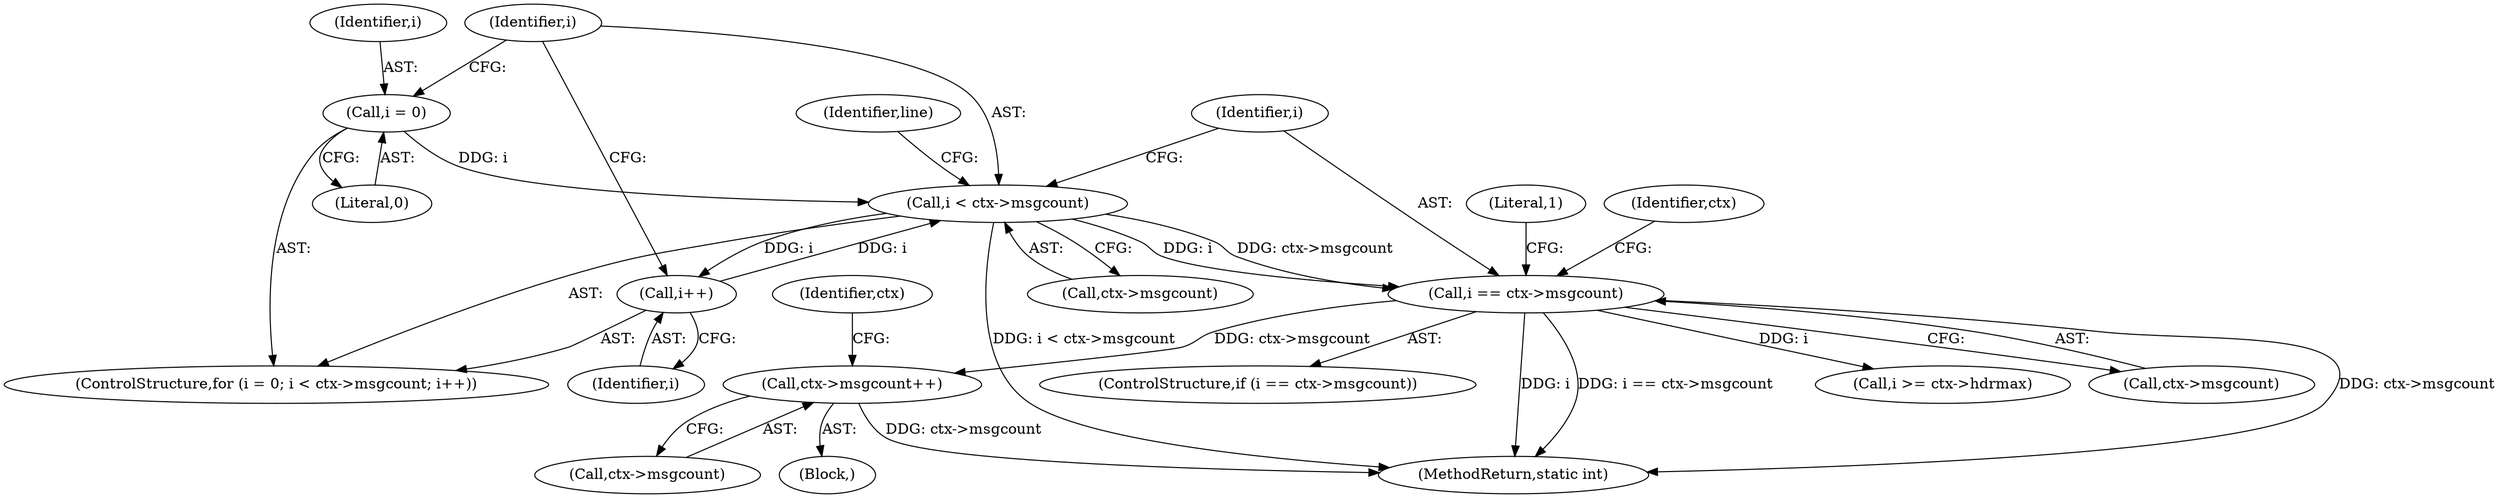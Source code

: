 digraph "0_neomutt_93b8ac558752d09e1c56d4f1bc82631316fa9c82@pointer" {
"1000206" [label="(Call,ctx->msgcount++)"];
"1000187" [label="(Call,i == ctx->msgcount)"];
"1000166" [label="(Call,i < ctx->msgcount)"];
"1000163" [label="(Call,i = 0)"];
"1000171" [label="(Call,i++)"];
"1000166" [label="(Call,i < ctx->msgcount)"];
"1000188" [label="(Identifier,i)"];
"1000267" [label="(MethodReturn,static int)"];
"1000186" [label="(ControlStructure,if (i == ctx->msgcount))"];
"1000194" [label="(Literal,1)"];
"1000167" [label="(Identifier,i)"];
"1000206" [label="(Call,ctx->msgcount++)"];
"1000213" [label="(Identifier,ctx)"];
"1000171" [label="(Call,i++)"];
"1000165" [label="(Literal,0)"];
"1000189" [label="(Call,ctx->msgcount)"];
"1000164" [label="(Identifier,i)"];
"1000207" [label="(Call,ctx->msgcount)"];
"1000187" [label="(Call,i == ctx->msgcount)"];
"1000162" [label="(ControlStructure,for (i = 0; i < ctx->msgcount; i++))"];
"1000168" [label="(Call,ctx->msgcount)"];
"1000163" [label="(Call,i = 0)"];
"1000233" [label="(Identifier,ctx)"];
"1000176" [label="(Identifier,line)"];
"1000192" [label="(Block,)"];
"1000172" [label="(Identifier,i)"];
"1000199" [label="(Call,i >= ctx->hdrmax)"];
"1000206" -> "1000192"  [label="AST: "];
"1000206" -> "1000207"  [label="CFG: "];
"1000207" -> "1000206"  [label="AST: "];
"1000213" -> "1000206"  [label="CFG: "];
"1000206" -> "1000267"  [label="DDG: ctx->msgcount"];
"1000187" -> "1000206"  [label="DDG: ctx->msgcount"];
"1000187" -> "1000186"  [label="AST: "];
"1000187" -> "1000189"  [label="CFG: "];
"1000188" -> "1000187"  [label="AST: "];
"1000189" -> "1000187"  [label="AST: "];
"1000194" -> "1000187"  [label="CFG: "];
"1000233" -> "1000187"  [label="CFG: "];
"1000187" -> "1000267"  [label="DDG: i"];
"1000187" -> "1000267"  [label="DDG: i == ctx->msgcount"];
"1000187" -> "1000267"  [label="DDG: ctx->msgcount"];
"1000166" -> "1000187"  [label="DDG: i"];
"1000166" -> "1000187"  [label="DDG: ctx->msgcount"];
"1000187" -> "1000199"  [label="DDG: i"];
"1000166" -> "1000162"  [label="AST: "];
"1000166" -> "1000168"  [label="CFG: "];
"1000167" -> "1000166"  [label="AST: "];
"1000168" -> "1000166"  [label="AST: "];
"1000176" -> "1000166"  [label="CFG: "];
"1000188" -> "1000166"  [label="CFG: "];
"1000166" -> "1000267"  [label="DDG: i < ctx->msgcount"];
"1000163" -> "1000166"  [label="DDG: i"];
"1000171" -> "1000166"  [label="DDG: i"];
"1000166" -> "1000171"  [label="DDG: i"];
"1000163" -> "1000162"  [label="AST: "];
"1000163" -> "1000165"  [label="CFG: "];
"1000164" -> "1000163"  [label="AST: "];
"1000165" -> "1000163"  [label="AST: "];
"1000167" -> "1000163"  [label="CFG: "];
"1000171" -> "1000162"  [label="AST: "];
"1000171" -> "1000172"  [label="CFG: "];
"1000172" -> "1000171"  [label="AST: "];
"1000167" -> "1000171"  [label="CFG: "];
}
